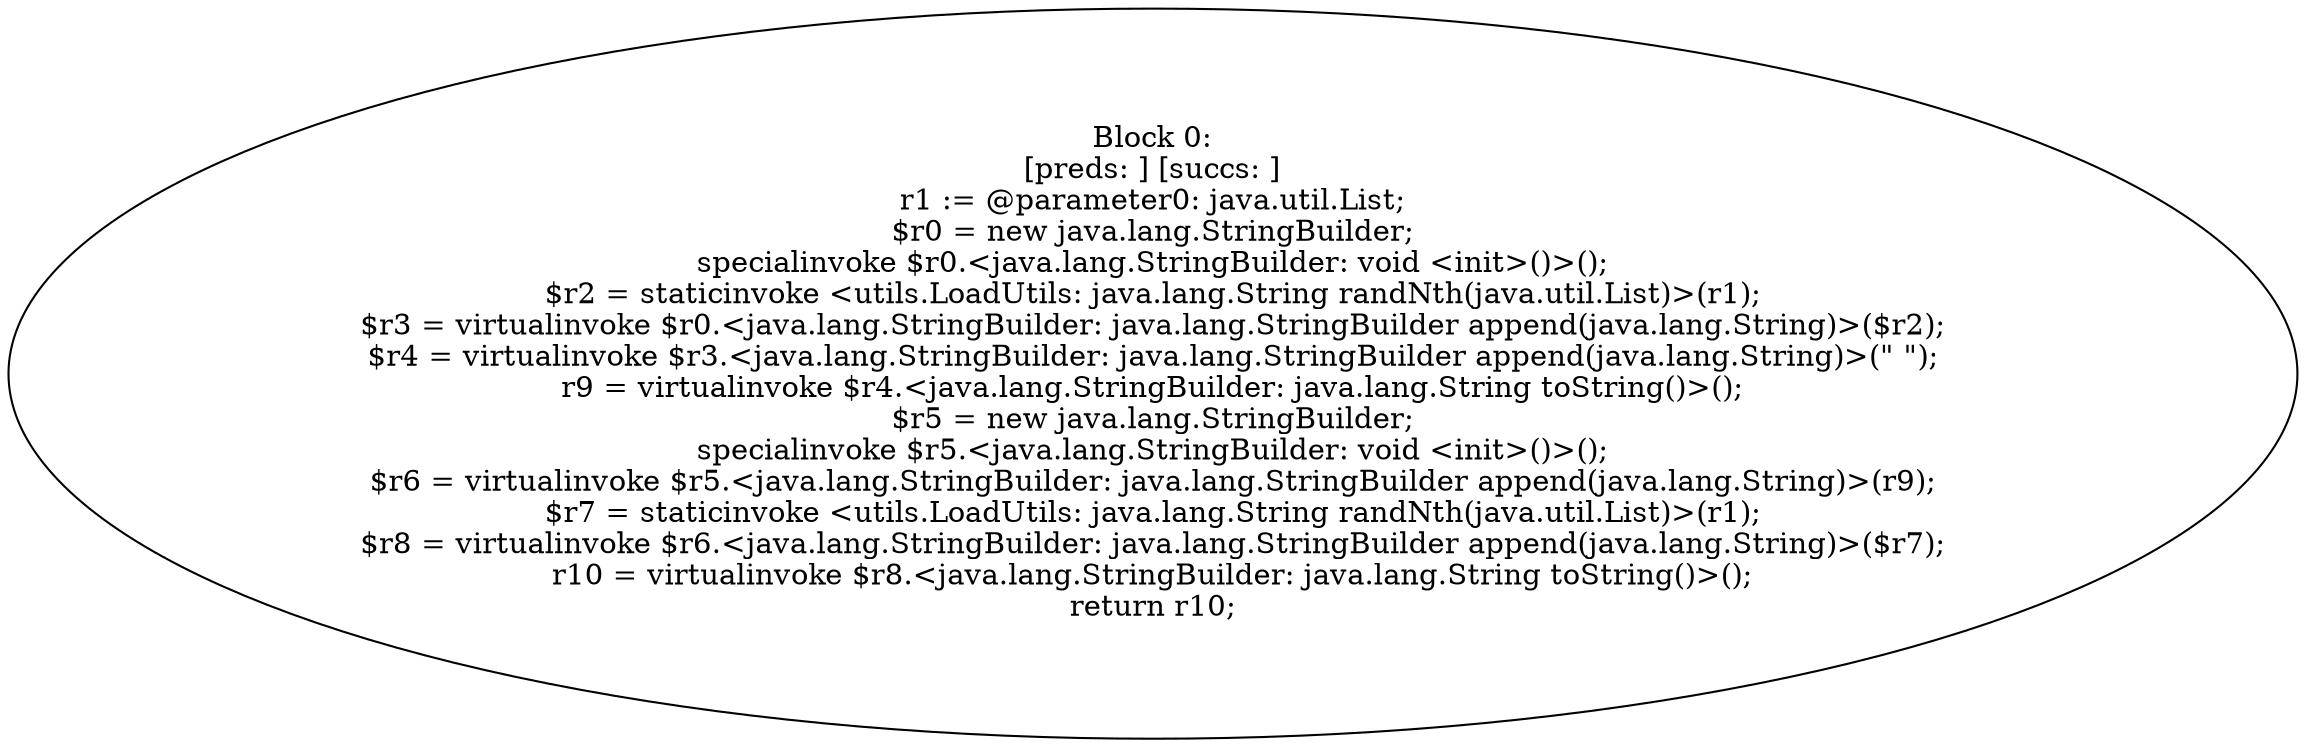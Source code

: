 digraph "unitGraph" {
    "Block 0:
[preds: ] [succs: ]
r1 := @parameter0: java.util.List;
$r0 = new java.lang.StringBuilder;
specialinvoke $r0.<java.lang.StringBuilder: void <init>()>();
$r2 = staticinvoke <utils.LoadUtils: java.lang.String randNth(java.util.List)>(r1);
$r3 = virtualinvoke $r0.<java.lang.StringBuilder: java.lang.StringBuilder append(java.lang.String)>($r2);
$r4 = virtualinvoke $r3.<java.lang.StringBuilder: java.lang.StringBuilder append(java.lang.String)>(\" \");
r9 = virtualinvoke $r4.<java.lang.StringBuilder: java.lang.String toString()>();
$r5 = new java.lang.StringBuilder;
specialinvoke $r5.<java.lang.StringBuilder: void <init>()>();
$r6 = virtualinvoke $r5.<java.lang.StringBuilder: java.lang.StringBuilder append(java.lang.String)>(r9);
$r7 = staticinvoke <utils.LoadUtils: java.lang.String randNth(java.util.List)>(r1);
$r8 = virtualinvoke $r6.<java.lang.StringBuilder: java.lang.StringBuilder append(java.lang.String)>($r7);
r10 = virtualinvoke $r8.<java.lang.StringBuilder: java.lang.String toString()>();
return r10;
"
}
